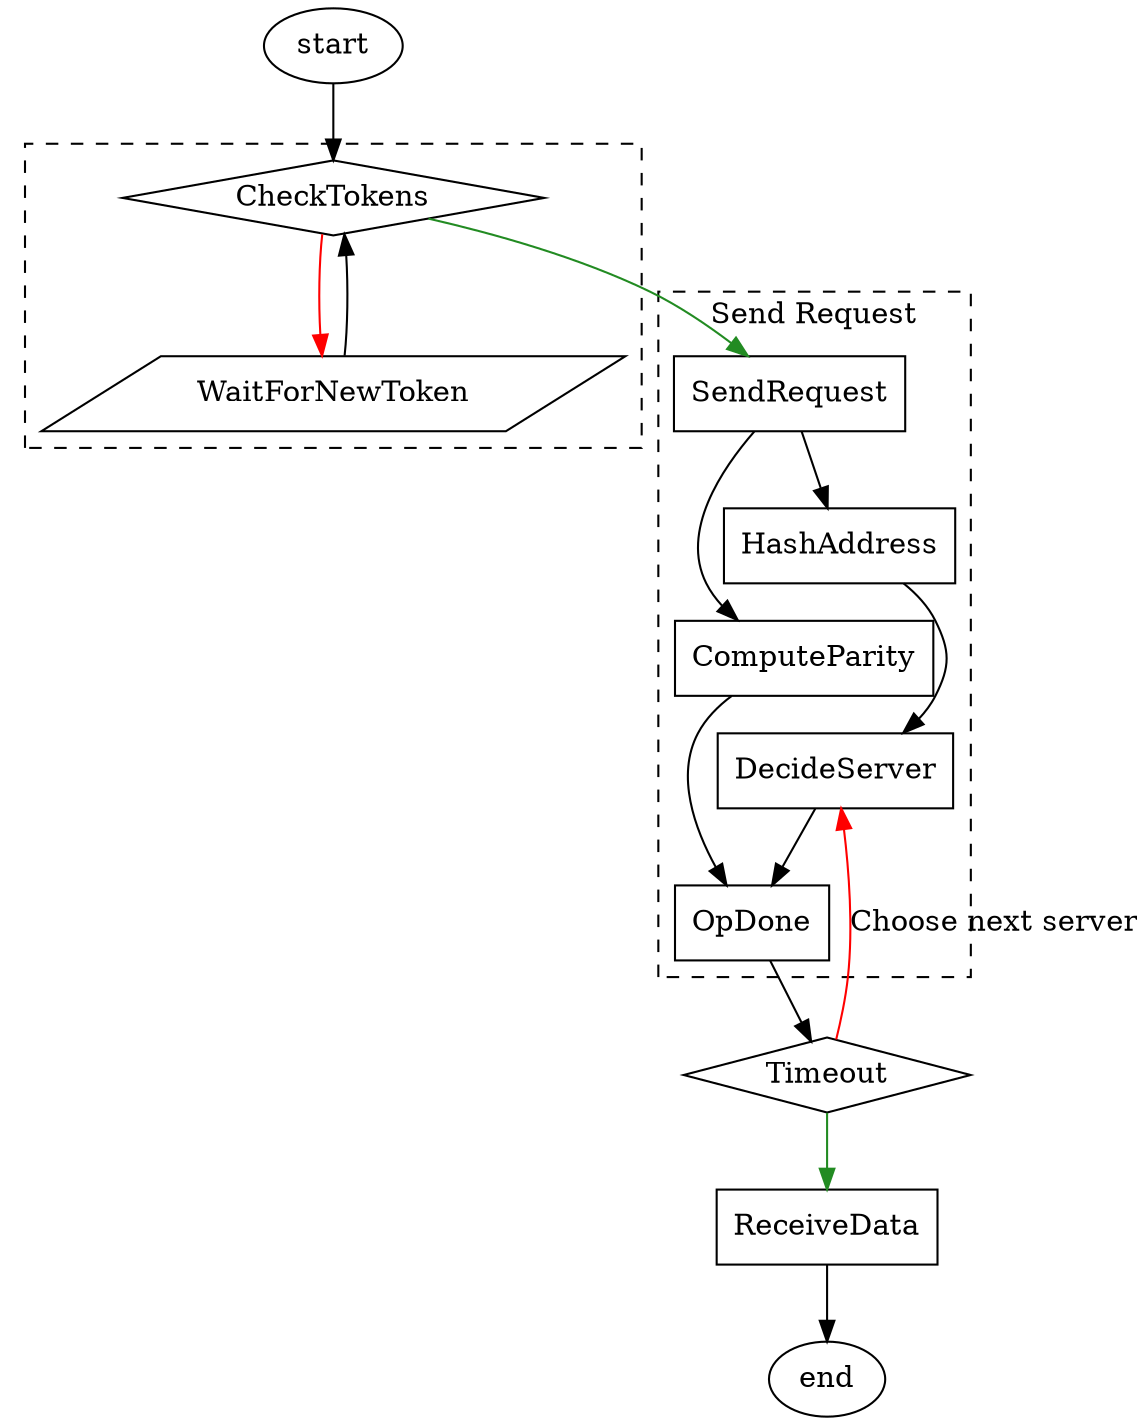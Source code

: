 digraph Client {
    style=dashed
    node [shape=box]
    splines=true
    start[shape=oval];
    end[shape=oval];
    
    subgraph cluster_0 {
        SendRequest -> HashAddress -> DecideServer -> OpDone
        SendRequest -> ComputeParity -> OpDone
        label="Send Request"
    }

    subgraph cluster_token {
        CheckTokens [shape=diamond]
        WaitForNewToken [shape=parallelogram]
        CheckTokens -> SendRequest [color=forestgreen]
        CheckTokens -> WaitForNewToken [color=red]
        WaitForNewToken -> CheckTokens
    }

    start -> CheckTokens
    OpDone -> Timeout
    Timeout [shape=diamond]
    Timeout -> ReceiveData [color=forestgreen]
    ReceiveData -> end
    Timeout -> DecideServer [label="Choose next server" color=red]

    #suggestion [shape=note label="If the parity wall time is very expensive \n and a ping over the network is not, \ncan we make a ping before sending the packet"]
    #suggestion -> DecideServer

}
